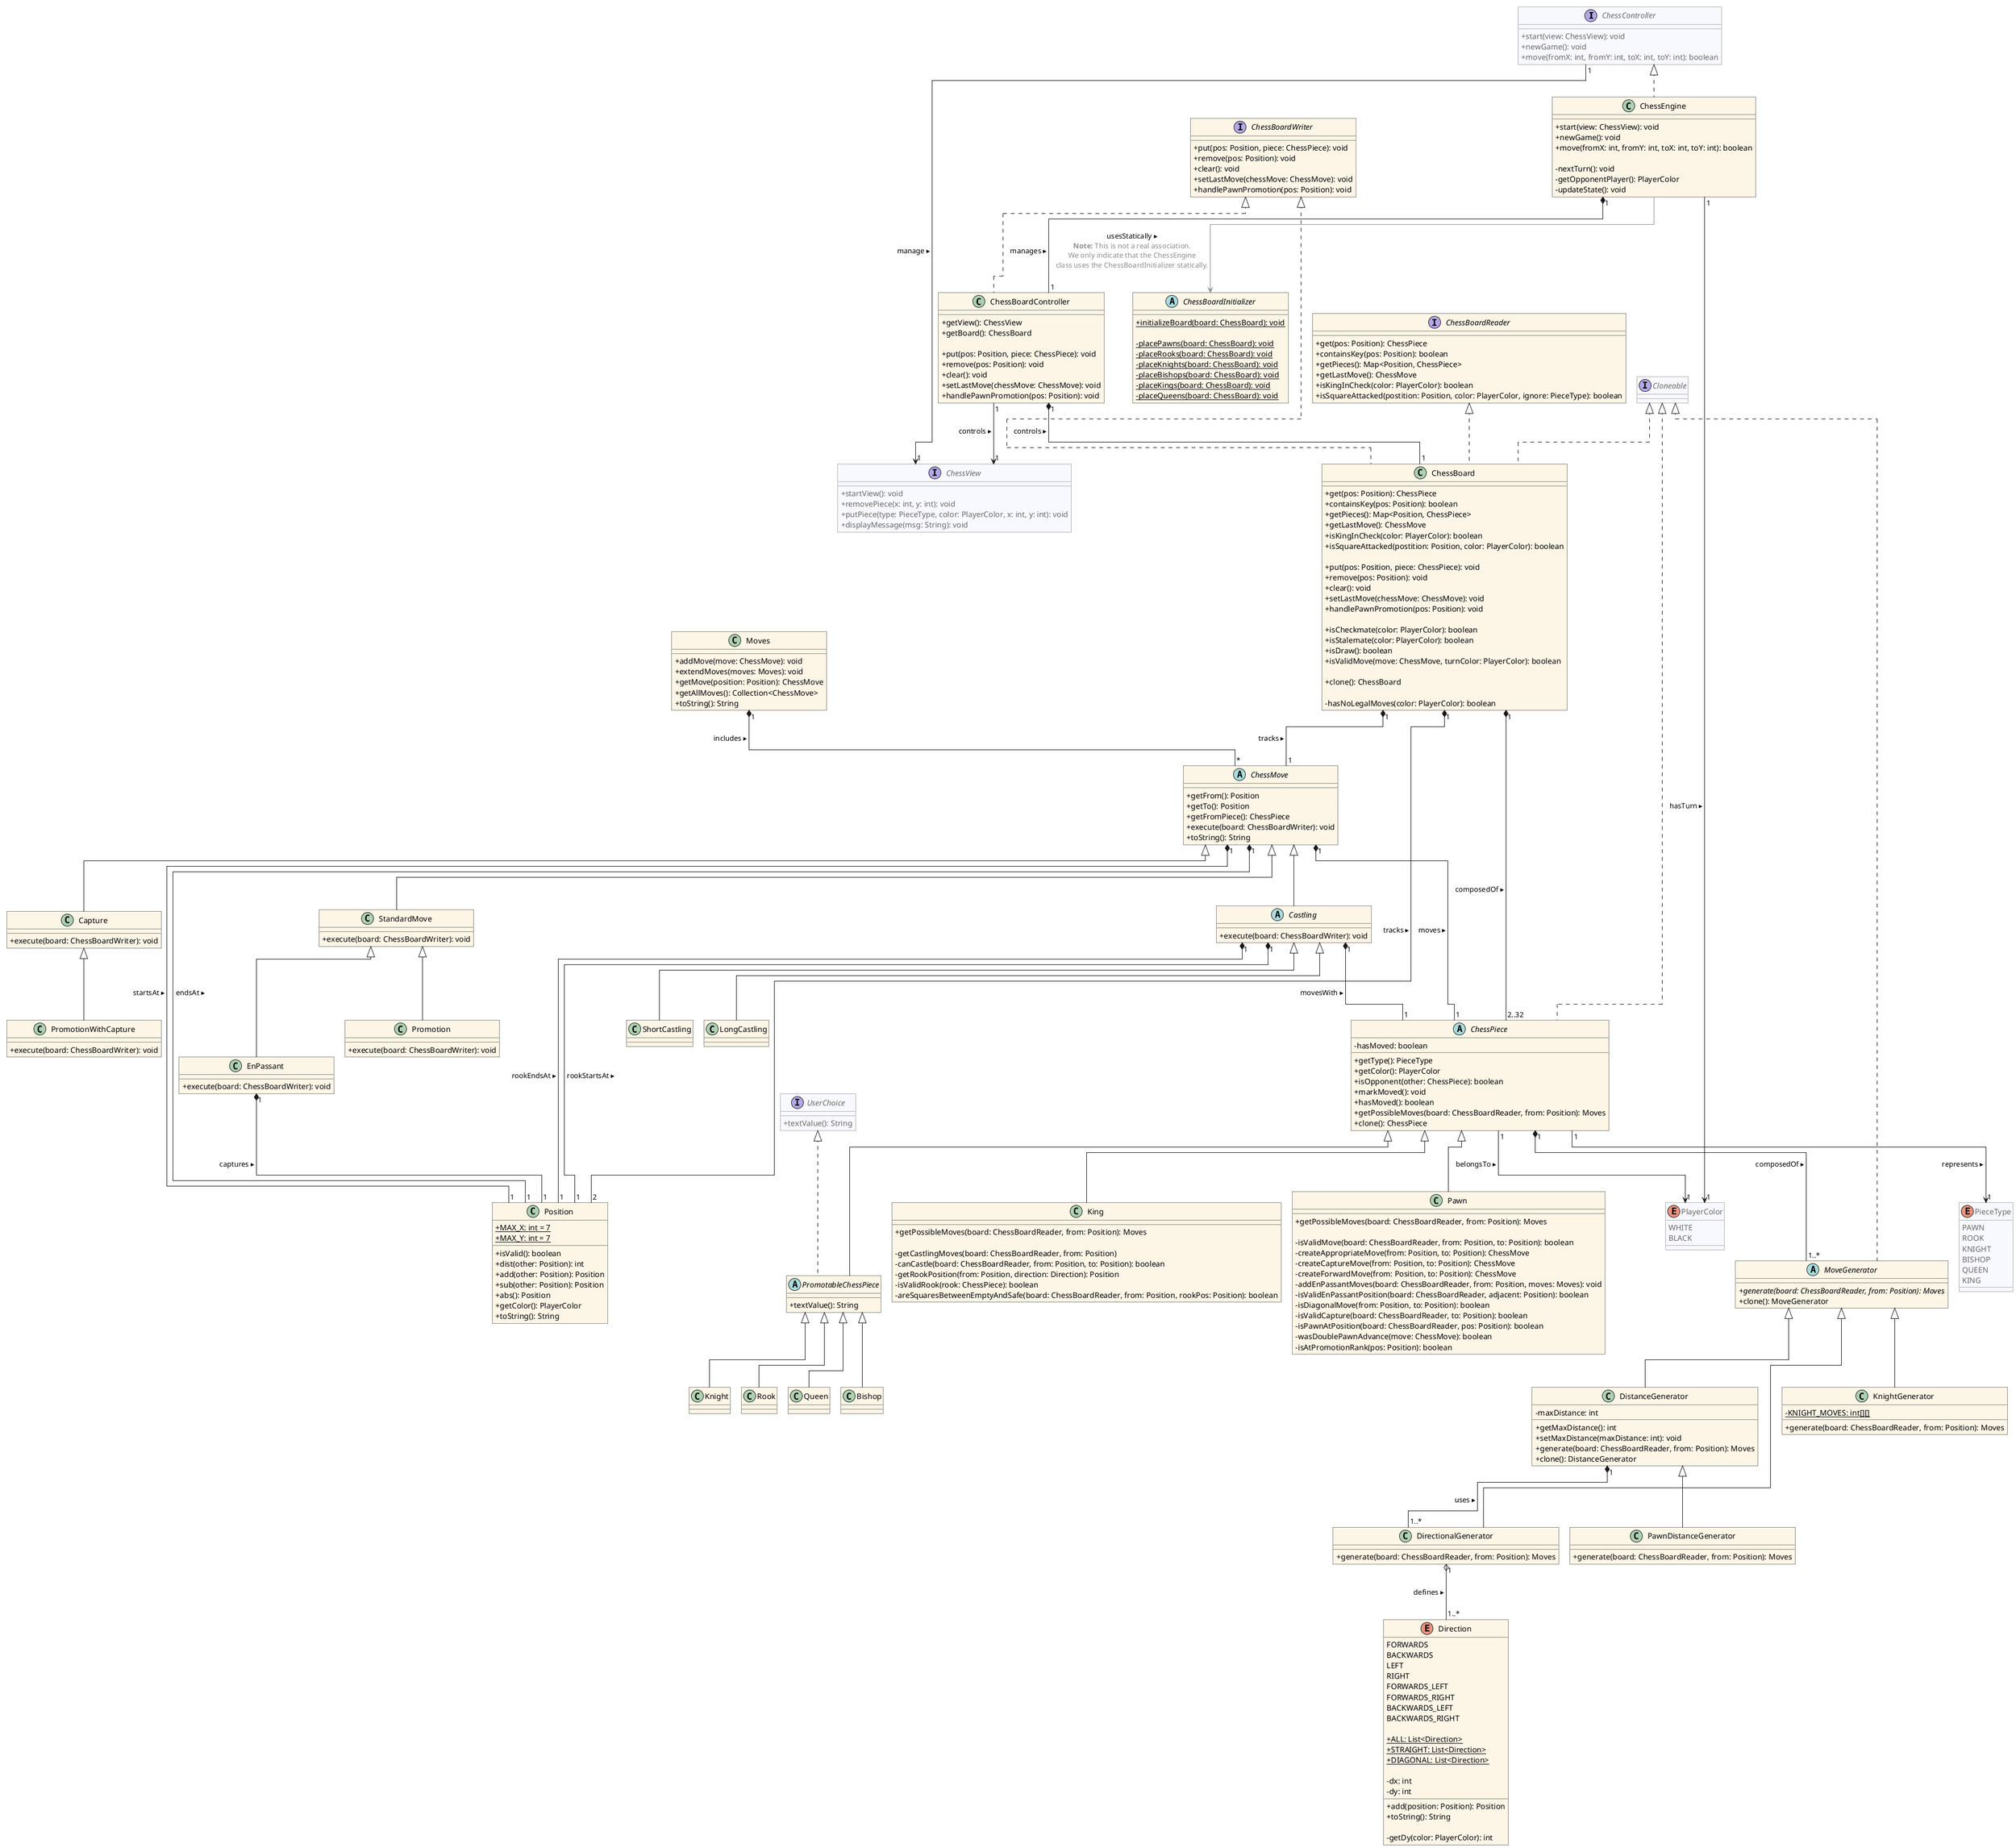 @startuml
!pragma layout elk
skinparam linetype ortho
skinparam roundCorner 0
skinparam classAttributeIconSize 0
skinparam ClassBackgroundColor #OldLace
skinparam NoteBackgroundColor #OldLace
skinparam Shadowing false
top to bottom direction

<style>
    classDiagram {
        .provided {
            BackgroundColor GhostWhite
            LineColor DimGrey
            FontColor DimGrey
        }
    }
</style>

hide <<provided>> stereotype

interface ChessController<<provided>> {
    + start(view: ChessView): void
    + newGame(): void
    + move(fromX: int, fromY: int, toX: int, toY: int): boolean
}

interface UserChoice<<provided>> {
    + textValue(): String
}

' interface "DrawableResource<E>"<<provided>> {
'     + getResource(): E
' }

interface ChessView<<provided>> {
    + startView(): void
    + removePiece(x: int, y: int): void
    + putPiece(type: PieceType, color: PlayerColor, x: int, y: int): void
    + displayMessage(msg: String): void
}

' note left of ChessView
'     T implements User Choice: <T extends User Choice> in Java
' end note

' abstract class "BaseView<E>"<<provided>> implements ChessView {
'     + registerResource(type: PieceType, color: PlayerColor, res: DrawableResource<E>): void
'     # loadResourceFor(type: PieceType, color: PlayerColor, def: Resource): DrawableResource<E>
' }

' class GUIView<<provided>> extends "BaseView<E>" {
'     + startView(): void
'     + removePiece(x: int, y: int): void
'     + putPiece(x: int, y: int, type: PieceType, color: PlayerColor): void
' + displayMessage(msg: String): void
'     + askUser<T>(title: String, question: String, possibilities: ...T): T
' }

' class ConsoleView<<provided>> extends "BaseView<E>" {
'     + startView(): void
'     + removePiece(x: int, y: int): void
'     + putPiece(x: int, y: int, type: PieceType, color: PlayerColor): void
'     + displayMessage(msg: String): void
'     + askUser<T>(title: String, question: String, possibilities: ...T): T
' }

class ChessEngine implements ChessController {
    + start(view: ChessView): void
    + newGame(): void
    + move(fromX: int, fromY: int, toX: int, toY: int): boolean

    - nextTurn(): void
    - getOpponentPlayer(): PlayerColor
    - updateState(): void
}

interface ChessBoardWriter {
    + put(pos: Position, piece: ChessPiece): void
    + remove(pos: Position): void
    + clear(): void
    + setLastMove(chessMove: ChessMove): void
    + handlePawnPromotion(pos: Position): void
}

interface ChessBoardReader {
    + get(pos: Position): ChessPiece
    + containsKey(pos: Position): boolean
    + getPieces(): Map<Position, ChessPiece>
    + getLastMove(): ChessMove
    + isKingInCheck(color: PlayerColor): boolean
    + isSquareAttacked(postition: Position, color: PlayerColor, ignore: PieceType): boolean
}

class ChessBoardController implements ChessBoardWriter {
    + getView(): ChessView
    + getBoard(): ChessBoard

    + put(pos: Position, piece: ChessPiece): void
    + remove(pos: Position): void
    + clear(): void
    + setLastMove(chessMove: ChessMove): void
    + handlePawnPromotion(pos: Position): void
}

interface Cloneable<<provided>> {}

class ChessBoard implements ChessBoardReader, ChessBoardWriter, Cloneable {
    + get(pos: Position): ChessPiece
    + containsKey(pos: Position): boolean
    + getPieces(): Map<Position, ChessPiece>
    + getLastMove(): ChessMove
    + isKingInCheck(color: PlayerColor): boolean
    + isSquareAttacked(postition: Position, color: PlayerColor): boolean

    + put(pos: Position, piece: ChessPiece): void
    + remove(pos: Position): void
    + clear(): void
    + setLastMove(chessMove: ChessMove): void
    + handlePawnPromotion(pos: Position): void

    + isCheckmate(color: PlayerColor): boolean
    + isStalemate(color: PlayerColor): boolean
    + isDraw(): boolean
    + isValidMove(move: ChessMove, turnColor: PlayerColor): boolean

    + clone(): ChessBoard

    - hasNoLegalMoves(color: PlayerColor): boolean
}

abstract class ChessBoardInitializer {
    + {static} initializeBoard(board: ChessBoard): void

    - {static} placePawns(board: ChessBoard): void
    - {static} placeRooks(board: ChessBoard): void
    - {static} placeKnights(board: ChessBoard): void
    - {static} placeBishops(board: ChessBoard): void
    - {static} placeKings(board: ChessBoard): void
    - {static} placeQueens(board: ChessBoard): void
}

class Position {
    + {static} MAX_X: int = 7
    + {static} MAX_Y: int = 7

    + isValid(): boolean
    + dist(other: Position): int
    + add(other: Position): Position
    + sub(other: Position): Position
    + abs(): Position
    + getColor(): PlayerColor
    + toString(): String
}

enum PlayerColor<<provided>> {
    WHITE
    BLACK
}

enum PieceType<<provided>> {
    PAWN
    ROOK
    KNIGHT
    BISHOP
    QUEEN
    KING
}

abstract class ChessPiece implements Cloneable {
    - hasMoved: boolean

    + getType(): PieceType
    + getColor(): PlayerColor
    + isOpponent(other: ChessPiece): boolean
    + markMoved(): void
    + hasMoved(): boolean
    + getPossibleMoves(board: ChessBoardReader, from: Position): Moves
    + clone(): ChessPiece
}
abstract class PromotableChessPiece extends ChessPiece implements UserChoice {
    + textValue(): String
}
class Pawn extends ChessPiece {
    + getPossibleMoves(board: ChessBoardReader, from: Position): Moves

    - isValidMove(board: ChessBoardReader, from: Position, to: Position): boolean
    - createAppropriateMove(from: Position, to: Position): ChessMove
    - createCaptureMove(from: Position, to: Position): ChessMove
    - createForwardMove(from: Position, to: Position): ChessMove
    - addEnPassantMoves(board: ChessBoardReader, from: Position, moves: Moves): void
    - isValidEnPassantPosition(board: ChessBoardReader, adjacent: Position): boolean
    - isDiagonalMove(from: Position, to: Position): boolean
    - isValidCapture(board: ChessBoardReader, to: Position): boolean
    - isPawnAtPosition(board: ChessBoardReader, pos: Position): boolean
    - wasDoublePawnAdvance(move: ChessMove): boolean
    - isAtPromotionRank(pos: Position): boolean
}
class Rook extends PromotableChessPiece {}
class Knight extends PromotableChessPiece {}
class Bishop extends PromotableChessPiece {}
class Queen extends PromotableChessPiece {}
class King extends ChessPiece {
    + getPossibleMoves(board: ChessBoardReader, from: Position): Moves
    
    - getCastlingMoves(board: ChessBoardReader, from: Position)
    - canCastle(board: ChessBoardReader, from: Position, to: Position): boolean
    - getRookPosition(from: Position, direction: Direction): Position
    - isValidRook(rook: ChessPiece): boolean
    - areSquaresBetweenEmptyAndSafe(board: ChessBoardReader, from: Position, rookPos: Position): boolean
}


abstract class MoveGenerator implements Cloneable {
    + {abstract} generate(board: ChessBoardReader, from: Position): Moves
    + clone(): MoveGenerator
}
class DirectionalGenerator extends MoveGenerator {
    + generate(board: ChessBoardReader, from: Position): Moves
}
class KnightGenerator extends MoveGenerator {
    - {static} KNIGHT_MOVES: int[][]

    + generate(board: ChessBoardReader, from: Position): Moves
}
class DistanceGenerator extends MoveGenerator {
    - maxDistance: int

    + getMaxDistance(): int
    + setMaxDistance(maxDistance: int): void
    + generate(board: ChessBoardReader, from: Position): Moves
    + clone(): DistanceGenerator
}
class PawnDistanceGenerator extends DistanceGenerator {
    + generate(board: ChessBoardReader, from: Position): Moves
}

enum Direction {
    FORWARDS
    BACKWARDS
    LEFT
    RIGHT
    FORWARDS_LEFT
    FORWARDS_RIGHT
    BACKWARDS_LEFT
    BACKWARDS_RIGHT

    + {static} ALL: List<Direction>
    + {static} STRAIGHT: List<Direction>
    + {static} DIAGONAL: List<Direction>

    - dx: int
    - dy: int

    + add(position: Position): Position
    + toString(): String

    - getDy(color: PlayerColor): int
}

class Moves {
    + addMove(move: ChessMove): void
    + extendMoves(moves: Moves): void
    + getMove(position: Position): ChessMove
    + getAllMoves(): Collection<ChessMove>
    + toString(): String
}

abstract class ChessMove {
    + getFrom(): Position
    + getTo(): Position
    + getFromPiece(): ChessPiece
    + execute(board: ChessBoardWriter): void
    + toString(): String
}

class StandardMove extends ChessMove {
    + execute(board: ChessBoardWriter): void
}
class Capture extends ChessMove {
    + execute(board: ChessBoardWriter): void
}
class EnPassant extends StandardMove {
    + execute(board: ChessBoardWriter): void
}
abstract class Castling extends ChessMove {
    + execute(board: ChessBoardWriter): void
}
class LongCastling extends Castling {}
class ShortCastling extends Castling {}
class Promotion extends StandardMove {
    + execute(board: ChessBoardWriter): void
}
class PromotionWithCapture extends Capture {
    + execute(board: ChessBoardWriter): void
}

ChessController "1" --> "1" ChessView : manage ▸

ChessEngine "1" *-- "1" ChessBoardController : manages ▸
ChessEngine "1" --> "1" PlayerColor : hasTurn ▸
ChessEngine -[#8e8e8e]-> ChessBoardInitializer : usesStatically ▸\n<color #8e8e8e>**Note:** This is not a real association.\n<color #8e8e8e>We only indicate that the ChessEngine\n<color #8e8e8e>class uses the ChessBoardInitializer statically.
ChessBoardController "1" *-- "1" ChessBoard : controls ▸
ChessBoardController "1" --> "1" ChessView : controls ▸
ChessBoard "1" *-- "2..32" ChessPiece : composedOf ▸
ChessBoard "1" *-- "2" Position : tracks ▸
ChessBoard "1" *-- "1" ChessMove : tracks ▸
ChessPiece "1" --> "1" PieceType : represents ▸
ChessPiece "1" --> "1" PlayerColor : belongsTo ▸
ChessPiece "1" *-- "1..*" MoveGenerator : composedOf ▸

DirectionalGenerator "1" o-- "1..*" Direction : defines ▸
DistanceGenerator "1" *-- "1..*" DirectionalGenerator : uses ▸

ChessMove "1" *-- "1" Position : startsAt ▸
ChessMove "1" *-- "1" Position : endsAt ▸
ChessMove "1" *-- "1" ChessPiece : moves ▸
Moves "1" *-- "*" ChessMove : includes ▸
EnPassant "1" *-- "1" Position : captures ▸
Castling "1" *-- "1" Position : rookStartsAt ▸
Castling "1" *-- "1" Position : rookEndsAt ▸
Castling "1" *-- "1" ChessPiece : movesWith ▸

@enduml
